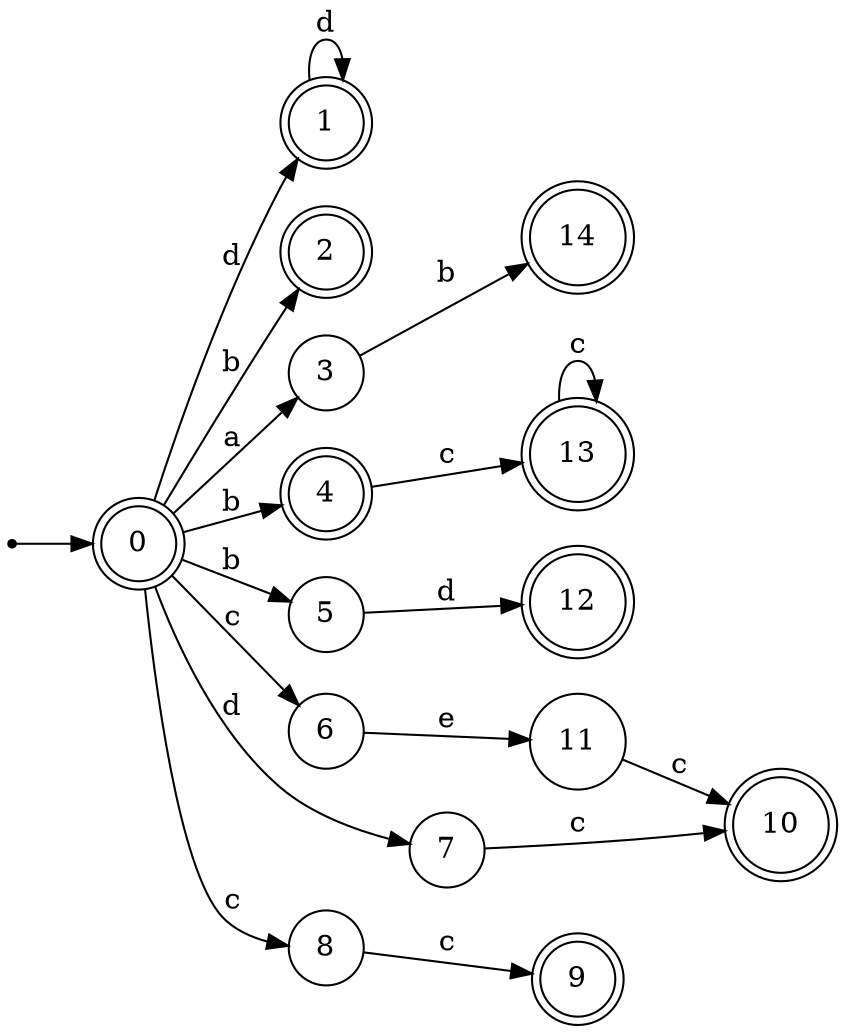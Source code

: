 digraph finite_state_machine {
rankdir=LR;
size="20,20";
node [shape = point]; "dummy0"
node [shape = doublecircle]; "0";"dummy0" -> "0";
node [shape = doublecircle]; "1";node [shape = doublecircle]; "2";node [shape = circle]; "3";
node [shape = doublecircle]; "4";node [shape = circle]; "5";
node [shape = circle]; "6";
node [shape = circle]; "7";
node [shape = circle]; "8";
node [shape = doublecircle]; "9";node [shape = doublecircle]; "10";node [shape = circle]; "11";
node [shape = doublecircle]; "12";node [shape = doublecircle]; "13";node [shape = doublecircle]; "14";"0" -> "1" [label = "d"];
 "0" -> "7" [label = "d"];
 "0" -> "2" [label = "b"];
 "0" -> "4" [label = "b"];
 "0" -> "5" [label = "b"];
 "0" -> "3" [label = "a"];
 "0" -> "8" [label = "c"];
 "0" -> "6" [label = "c"];
 "8" -> "9" [label = "c"];
 "7" -> "10" [label = "c"];
 "6" -> "11" [label = "e"];
 "11" -> "10" [label = "c"];
 "5" -> "12" [label = "d"];
 "4" -> "13" [label = "c"];
 "13" -> "13" [label = "c"];
 "3" -> "14" [label = "b"];
 "1" -> "1" [label = "d"];
 }
